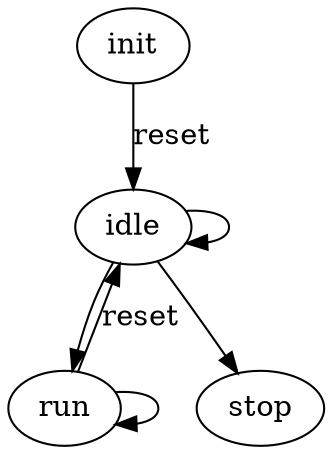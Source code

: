 # EXAMPLE Finite State Machine
# generate with the command:
# gv_fsm src/example.dot -o src/_example -k stop -l (NO logs)
# clang src/example.c -o example_fsm -DTEST_MAIN (for compiling)
# gv_fsm src/example.dot -o src/_example -k stop -l -s (for only generating soruce file)
# NOTE: files beginning with an underscore are not compiled with cmake!
digraph "Example_FSM" {
  # List of states
  init
  idle
  run
  stop

  # List of transitions
  init -> idle [label=reset]
  idle -> idle
  idle -> run
  run -> run
  run -> idle [label=reset]
  idle -> stop
}

/*
digraph "Example_FSM" //directed graph
{
  # List of states
  init //initial state when start writing the program
  idle // system waits for inputs, commands, instructions until something happens effectively
  run  // when the inputs come in actually and stays in this state until the task has been fully accomplished
  stop

  # List of transitions/connections
  init -> idle [label=reset] // to make appear transition function between init and idle: when transition from init to idle we run reset
  idle -> idle
  idle -> run
  run -> run
  run -> idle [label=reset] // to make appear transition function between run and idle: before entering back to idle (stop running RUN) we run reset function 
  idle -> stop
}


/*
graph {
  state_a
  state_b //state
  state_c

  state_a -- state_b // connection
  state_a -- state_c
}
*/